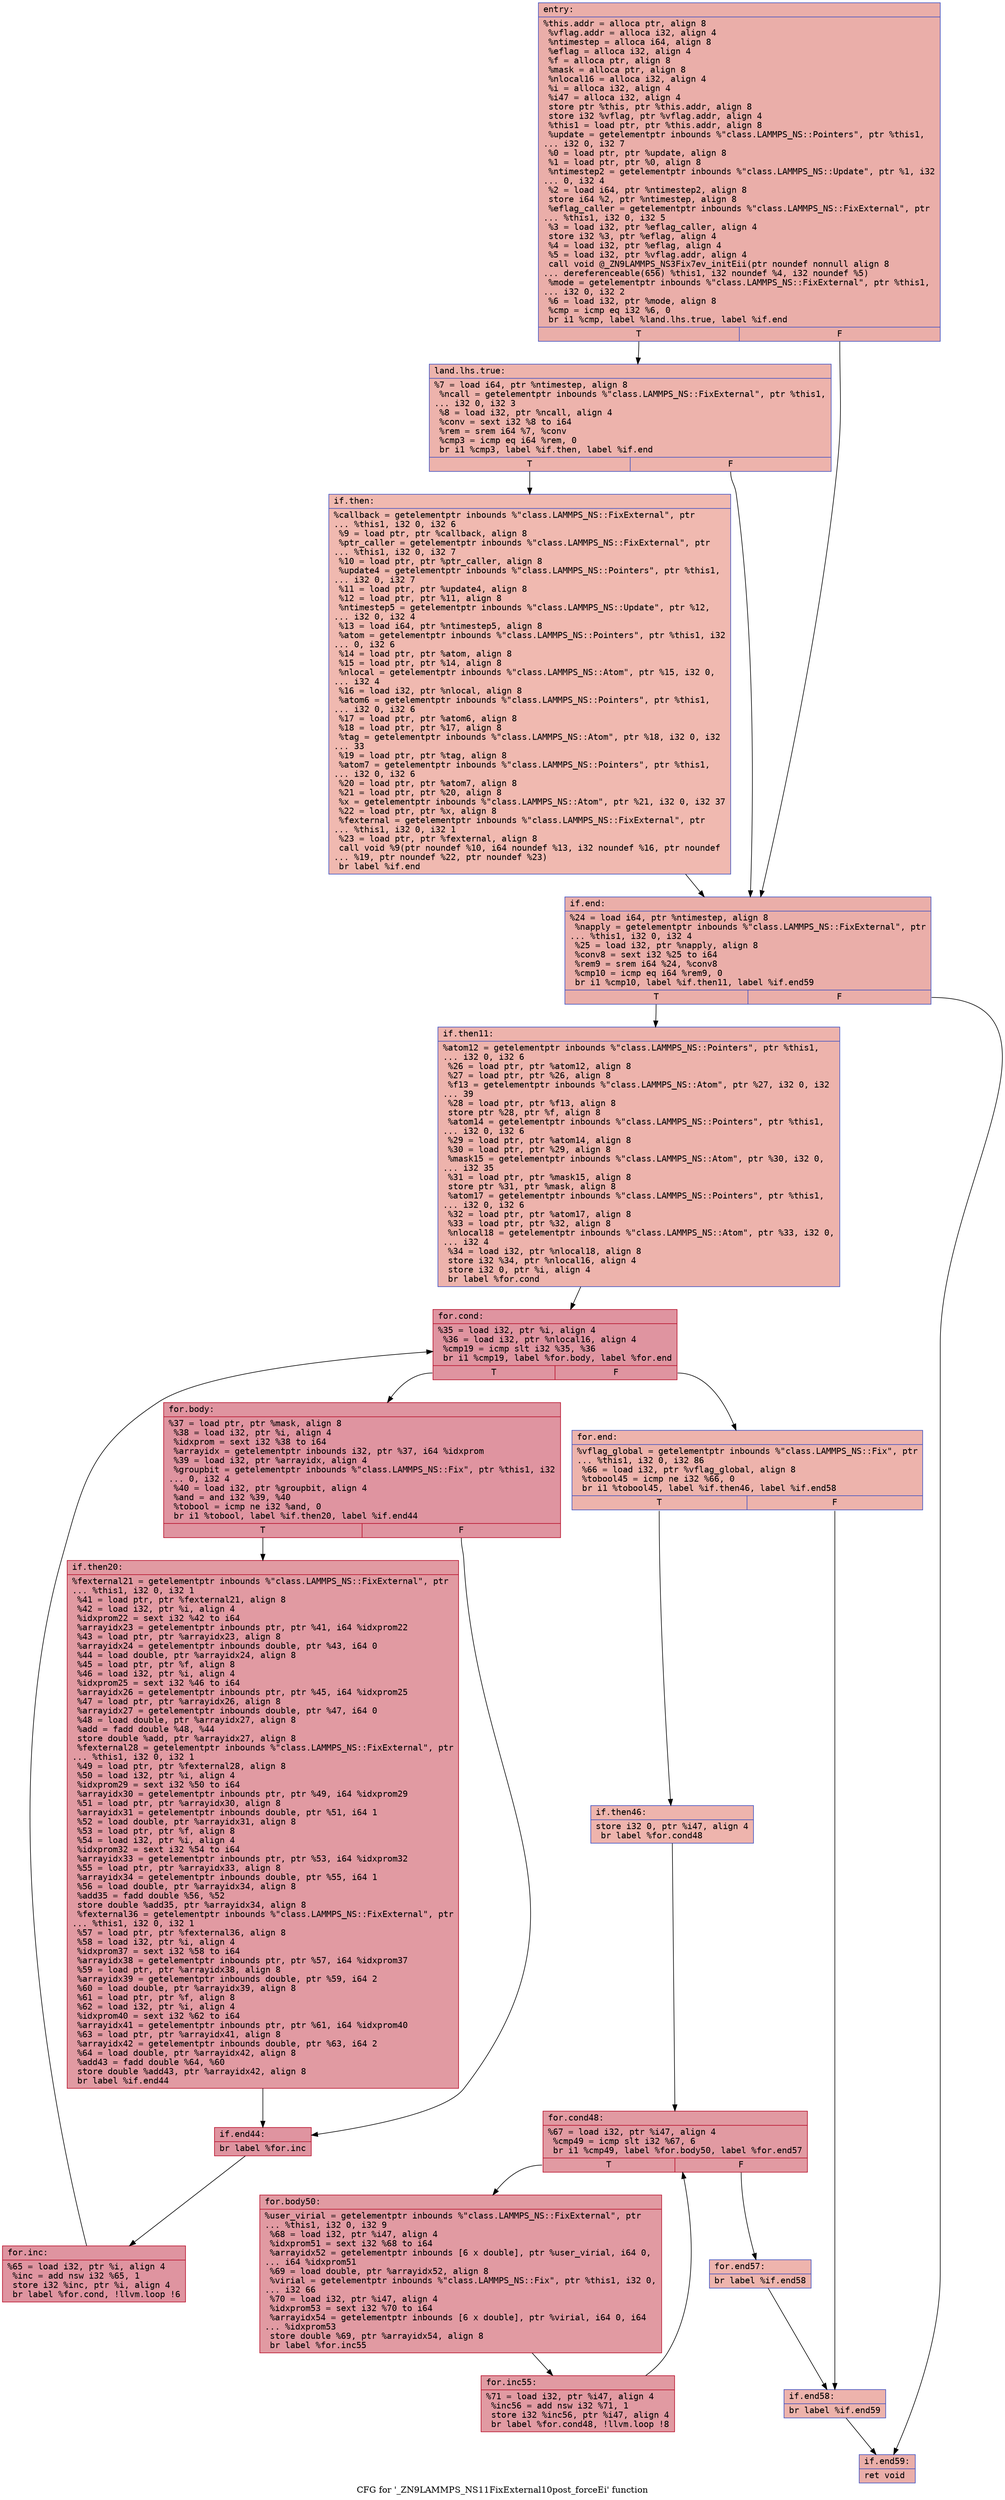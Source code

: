 digraph "CFG for '_ZN9LAMMPS_NS11FixExternal10post_forceEi' function" {
	label="CFG for '_ZN9LAMMPS_NS11FixExternal10post_forceEi' function";

	Node0x5634c6539750 [shape=record,color="#3d50c3ff", style=filled, fillcolor="#d0473d70" fontname="Courier",label="{entry:\l|  %this.addr = alloca ptr, align 8\l  %vflag.addr = alloca i32, align 4\l  %ntimestep = alloca i64, align 8\l  %eflag = alloca i32, align 4\l  %f = alloca ptr, align 8\l  %mask = alloca ptr, align 8\l  %nlocal16 = alloca i32, align 4\l  %i = alloca i32, align 4\l  %i47 = alloca i32, align 4\l  store ptr %this, ptr %this.addr, align 8\l  store i32 %vflag, ptr %vflag.addr, align 4\l  %this1 = load ptr, ptr %this.addr, align 8\l  %update = getelementptr inbounds %\"class.LAMMPS_NS::Pointers\", ptr %this1,\l... i32 0, i32 7\l  %0 = load ptr, ptr %update, align 8\l  %1 = load ptr, ptr %0, align 8\l  %ntimestep2 = getelementptr inbounds %\"class.LAMMPS_NS::Update\", ptr %1, i32\l... 0, i32 4\l  %2 = load i64, ptr %ntimestep2, align 8\l  store i64 %2, ptr %ntimestep, align 8\l  %eflag_caller = getelementptr inbounds %\"class.LAMMPS_NS::FixExternal\", ptr\l... %this1, i32 0, i32 5\l  %3 = load i32, ptr %eflag_caller, align 4\l  store i32 %3, ptr %eflag, align 4\l  %4 = load i32, ptr %eflag, align 4\l  %5 = load i32, ptr %vflag.addr, align 4\l  call void @_ZN9LAMMPS_NS3Fix7ev_initEii(ptr noundef nonnull align 8\l... dereferenceable(656) %this1, i32 noundef %4, i32 noundef %5)\l  %mode = getelementptr inbounds %\"class.LAMMPS_NS::FixExternal\", ptr %this1,\l... i32 0, i32 2\l  %6 = load i32, ptr %mode, align 8\l  %cmp = icmp eq i32 %6, 0\l  br i1 %cmp, label %land.lhs.true, label %if.end\l|{<s0>T|<s1>F}}"];
	Node0x5634c6539750:s0 -> Node0x5634c653aad0[tooltip="entry -> land.lhs.true\nProbability 37.50%" ];
	Node0x5634c6539750:s1 -> Node0x5634c653ab20[tooltip="entry -> if.end\nProbability 62.50%" ];
	Node0x5634c653aad0 [shape=record,color="#3d50c3ff", style=filled, fillcolor="#d6524470" fontname="Courier",label="{land.lhs.true:\l|  %7 = load i64, ptr %ntimestep, align 8\l  %ncall = getelementptr inbounds %\"class.LAMMPS_NS::FixExternal\", ptr %this1,\l... i32 0, i32 3\l  %8 = load i32, ptr %ncall, align 4\l  %conv = sext i32 %8 to i64\l  %rem = srem i64 %7, %conv\l  %cmp3 = icmp eq i64 %rem, 0\l  br i1 %cmp3, label %if.then, label %if.end\l|{<s0>T|<s1>F}}"];
	Node0x5634c653aad0:s0 -> Node0x5634c6528c80[tooltip="land.lhs.true -> if.then\nProbability 37.50%" ];
	Node0x5634c653aad0:s1 -> Node0x5634c653ab20[tooltip="land.lhs.true -> if.end\nProbability 62.50%" ];
	Node0x5634c6528c80 [shape=record,color="#3d50c3ff", style=filled, fillcolor="#de614d70" fontname="Courier",label="{if.then:\l|  %callback = getelementptr inbounds %\"class.LAMMPS_NS::FixExternal\", ptr\l... %this1, i32 0, i32 6\l  %9 = load ptr, ptr %callback, align 8\l  %ptr_caller = getelementptr inbounds %\"class.LAMMPS_NS::FixExternal\", ptr\l... %this1, i32 0, i32 7\l  %10 = load ptr, ptr %ptr_caller, align 8\l  %update4 = getelementptr inbounds %\"class.LAMMPS_NS::Pointers\", ptr %this1,\l... i32 0, i32 7\l  %11 = load ptr, ptr %update4, align 8\l  %12 = load ptr, ptr %11, align 8\l  %ntimestep5 = getelementptr inbounds %\"class.LAMMPS_NS::Update\", ptr %12,\l... i32 0, i32 4\l  %13 = load i64, ptr %ntimestep5, align 8\l  %atom = getelementptr inbounds %\"class.LAMMPS_NS::Pointers\", ptr %this1, i32\l... 0, i32 6\l  %14 = load ptr, ptr %atom, align 8\l  %15 = load ptr, ptr %14, align 8\l  %nlocal = getelementptr inbounds %\"class.LAMMPS_NS::Atom\", ptr %15, i32 0,\l... i32 4\l  %16 = load i32, ptr %nlocal, align 8\l  %atom6 = getelementptr inbounds %\"class.LAMMPS_NS::Pointers\", ptr %this1,\l... i32 0, i32 6\l  %17 = load ptr, ptr %atom6, align 8\l  %18 = load ptr, ptr %17, align 8\l  %tag = getelementptr inbounds %\"class.LAMMPS_NS::Atom\", ptr %18, i32 0, i32\l... 33\l  %19 = load ptr, ptr %tag, align 8\l  %atom7 = getelementptr inbounds %\"class.LAMMPS_NS::Pointers\", ptr %this1,\l... i32 0, i32 6\l  %20 = load ptr, ptr %atom7, align 8\l  %21 = load ptr, ptr %20, align 8\l  %x = getelementptr inbounds %\"class.LAMMPS_NS::Atom\", ptr %21, i32 0, i32 37\l  %22 = load ptr, ptr %x, align 8\l  %fexternal = getelementptr inbounds %\"class.LAMMPS_NS::FixExternal\", ptr\l... %this1, i32 0, i32 1\l  %23 = load ptr, ptr %fexternal, align 8\l  call void %9(ptr noundef %10, i64 noundef %13, i32 noundef %16, ptr noundef\l... %19, ptr noundef %22, ptr noundef %23)\l  br label %if.end\l}"];
	Node0x5634c6528c80 -> Node0x5634c653ab20[tooltip="if.then -> if.end\nProbability 100.00%" ];
	Node0x5634c653ab20 [shape=record,color="#3d50c3ff", style=filled, fillcolor="#d0473d70" fontname="Courier",label="{if.end:\l|  %24 = load i64, ptr %ntimestep, align 8\l  %napply = getelementptr inbounds %\"class.LAMMPS_NS::FixExternal\", ptr\l... %this1, i32 0, i32 4\l  %25 = load i32, ptr %napply, align 8\l  %conv8 = sext i32 %25 to i64\l  %rem9 = srem i64 %24, %conv8\l  %cmp10 = icmp eq i64 %rem9, 0\l  br i1 %cmp10, label %if.then11, label %if.end59\l|{<s0>T|<s1>F}}"];
	Node0x5634c653ab20:s0 -> Node0x5634c652a6b0[tooltip="if.end -> if.then11\nProbability 37.50%" ];
	Node0x5634c653ab20:s1 -> Node0x5634c652a700[tooltip="if.end -> if.end59\nProbability 62.50%" ];
	Node0x5634c652a6b0 [shape=record,color="#3d50c3ff", style=filled, fillcolor="#d6524470" fontname="Courier",label="{if.then11:\l|  %atom12 = getelementptr inbounds %\"class.LAMMPS_NS::Pointers\", ptr %this1,\l... i32 0, i32 6\l  %26 = load ptr, ptr %atom12, align 8\l  %27 = load ptr, ptr %26, align 8\l  %f13 = getelementptr inbounds %\"class.LAMMPS_NS::Atom\", ptr %27, i32 0, i32\l... 39\l  %28 = load ptr, ptr %f13, align 8\l  store ptr %28, ptr %f, align 8\l  %atom14 = getelementptr inbounds %\"class.LAMMPS_NS::Pointers\", ptr %this1,\l... i32 0, i32 6\l  %29 = load ptr, ptr %atom14, align 8\l  %30 = load ptr, ptr %29, align 8\l  %mask15 = getelementptr inbounds %\"class.LAMMPS_NS::Atom\", ptr %30, i32 0,\l... i32 35\l  %31 = load ptr, ptr %mask15, align 8\l  store ptr %31, ptr %mask, align 8\l  %atom17 = getelementptr inbounds %\"class.LAMMPS_NS::Pointers\", ptr %this1,\l... i32 0, i32 6\l  %32 = load ptr, ptr %atom17, align 8\l  %33 = load ptr, ptr %32, align 8\l  %nlocal18 = getelementptr inbounds %\"class.LAMMPS_NS::Atom\", ptr %33, i32 0,\l... i32 4\l  %34 = load i32, ptr %nlocal18, align 8\l  store i32 %34, ptr %nlocal16, align 4\l  store i32 0, ptr %i, align 4\l  br label %for.cond\l}"];
	Node0x5634c652a6b0 -> Node0x5634c653f870[tooltip="if.then11 -> for.cond\nProbability 100.00%" ];
	Node0x5634c653f870 [shape=record,color="#b70d28ff", style=filled, fillcolor="#b70d2870" fontname="Courier",label="{for.cond:\l|  %35 = load i32, ptr %i, align 4\l  %36 = load i32, ptr %nlocal16, align 4\l  %cmp19 = icmp slt i32 %35, %36\l  br i1 %cmp19, label %for.body, label %for.end\l|{<s0>T|<s1>F}}"];
	Node0x5634c653f870:s0 -> Node0x5634c6540130[tooltip="for.cond -> for.body\nProbability 96.88%" ];
	Node0x5634c653f870:s1 -> Node0x5634c65401b0[tooltip="for.cond -> for.end\nProbability 3.12%" ];
	Node0x5634c6540130 [shape=record,color="#b70d28ff", style=filled, fillcolor="#b70d2870" fontname="Courier",label="{for.body:\l|  %37 = load ptr, ptr %mask, align 8\l  %38 = load i32, ptr %i, align 4\l  %idxprom = sext i32 %38 to i64\l  %arrayidx = getelementptr inbounds i32, ptr %37, i64 %idxprom\l  %39 = load i32, ptr %arrayidx, align 4\l  %groupbit = getelementptr inbounds %\"class.LAMMPS_NS::Fix\", ptr %this1, i32\l... 0, i32 4\l  %40 = load i32, ptr %groupbit, align 4\l  %and = and i32 %39, %40\l  %tobool = icmp ne i32 %and, 0\l  br i1 %tobool, label %if.then20, label %if.end44\l|{<s0>T|<s1>F}}"];
	Node0x5634c6540130:s0 -> Node0x5634c6540880[tooltip="for.body -> if.then20\nProbability 62.50%" ];
	Node0x5634c6540130:s1 -> Node0x5634c6540900[tooltip="for.body -> if.end44\nProbability 37.50%" ];
	Node0x5634c6540880 [shape=record,color="#b70d28ff", style=filled, fillcolor="#bb1b2c70" fontname="Courier",label="{if.then20:\l|  %fexternal21 = getelementptr inbounds %\"class.LAMMPS_NS::FixExternal\", ptr\l... %this1, i32 0, i32 1\l  %41 = load ptr, ptr %fexternal21, align 8\l  %42 = load i32, ptr %i, align 4\l  %idxprom22 = sext i32 %42 to i64\l  %arrayidx23 = getelementptr inbounds ptr, ptr %41, i64 %idxprom22\l  %43 = load ptr, ptr %arrayidx23, align 8\l  %arrayidx24 = getelementptr inbounds double, ptr %43, i64 0\l  %44 = load double, ptr %arrayidx24, align 8\l  %45 = load ptr, ptr %f, align 8\l  %46 = load i32, ptr %i, align 4\l  %idxprom25 = sext i32 %46 to i64\l  %arrayidx26 = getelementptr inbounds ptr, ptr %45, i64 %idxprom25\l  %47 = load ptr, ptr %arrayidx26, align 8\l  %arrayidx27 = getelementptr inbounds double, ptr %47, i64 0\l  %48 = load double, ptr %arrayidx27, align 8\l  %add = fadd double %48, %44\l  store double %add, ptr %arrayidx27, align 8\l  %fexternal28 = getelementptr inbounds %\"class.LAMMPS_NS::FixExternal\", ptr\l... %this1, i32 0, i32 1\l  %49 = load ptr, ptr %fexternal28, align 8\l  %50 = load i32, ptr %i, align 4\l  %idxprom29 = sext i32 %50 to i64\l  %arrayidx30 = getelementptr inbounds ptr, ptr %49, i64 %idxprom29\l  %51 = load ptr, ptr %arrayidx30, align 8\l  %arrayidx31 = getelementptr inbounds double, ptr %51, i64 1\l  %52 = load double, ptr %arrayidx31, align 8\l  %53 = load ptr, ptr %f, align 8\l  %54 = load i32, ptr %i, align 4\l  %idxprom32 = sext i32 %54 to i64\l  %arrayidx33 = getelementptr inbounds ptr, ptr %53, i64 %idxprom32\l  %55 = load ptr, ptr %arrayidx33, align 8\l  %arrayidx34 = getelementptr inbounds double, ptr %55, i64 1\l  %56 = load double, ptr %arrayidx34, align 8\l  %add35 = fadd double %56, %52\l  store double %add35, ptr %arrayidx34, align 8\l  %fexternal36 = getelementptr inbounds %\"class.LAMMPS_NS::FixExternal\", ptr\l... %this1, i32 0, i32 1\l  %57 = load ptr, ptr %fexternal36, align 8\l  %58 = load i32, ptr %i, align 4\l  %idxprom37 = sext i32 %58 to i64\l  %arrayidx38 = getelementptr inbounds ptr, ptr %57, i64 %idxprom37\l  %59 = load ptr, ptr %arrayidx38, align 8\l  %arrayidx39 = getelementptr inbounds double, ptr %59, i64 2\l  %60 = load double, ptr %arrayidx39, align 8\l  %61 = load ptr, ptr %f, align 8\l  %62 = load i32, ptr %i, align 4\l  %idxprom40 = sext i32 %62 to i64\l  %arrayidx41 = getelementptr inbounds ptr, ptr %61, i64 %idxprom40\l  %63 = load ptr, ptr %arrayidx41, align 8\l  %arrayidx42 = getelementptr inbounds double, ptr %63, i64 2\l  %64 = load double, ptr %arrayidx42, align 8\l  %add43 = fadd double %64, %60\l  store double %add43, ptr %arrayidx42, align 8\l  br label %if.end44\l}"];
	Node0x5634c6540880 -> Node0x5634c6540900[tooltip="if.then20 -> if.end44\nProbability 100.00%" ];
	Node0x5634c6540900 [shape=record,color="#b70d28ff", style=filled, fillcolor="#b70d2870" fontname="Courier",label="{if.end44:\l|  br label %for.inc\l}"];
	Node0x5634c6540900 -> Node0x5634c6543320[tooltip="if.end44 -> for.inc\nProbability 100.00%" ];
	Node0x5634c6543320 [shape=record,color="#b70d28ff", style=filled, fillcolor="#b70d2870" fontname="Courier",label="{for.inc:\l|  %65 = load i32, ptr %i, align 4\l  %inc = add nsw i32 %65, 1\l  store i32 %inc, ptr %i, align 4\l  br label %for.cond, !llvm.loop !6\l}"];
	Node0x5634c6543320 -> Node0x5634c653f870[tooltip="for.inc -> for.cond\nProbability 100.00%" ];
	Node0x5634c65401b0 [shape=record,color="#3d50c3ff", style=filled, fillcolor="#d6524470" fontname="Courier",label="{for.end:\l|  %vflag_global = getelementptr inbounds %\"class.LAMMPS_NS::Fix\", ptr\l... %this1, i32 0, i32 86\l  %66 = load i32, ptr %vflag_global, align 8\l  %tobool45 = icmp ne i32 %66, 0\l  br i1 %tobool45, label %if.then46, label %if.end58\l|{<s0>T|<s1>F}}"];
	Node0x5634c65401b0:s0 -> Node0x5634c6544340[tooltip="for.end -> if.then46\nProbability 62.50%" ];
	Node0x5634c65401b0:s1 -> Node0x5634c65443c0[tooltip="for.end -> if.end58\nProbability 37.50%" ];
	Node0x5634c6544340 [shape=record,color="#3d50c3ff", style=filled, fillcolor="#d8564670" fontname="Courier",label="{if.then46:\l|  store i32 0, ptr %i47, align 4\l  br label %for.cond48\l}"];
	Node0x5634c6544340 -> Node0x5634c6544590[tooltip="if.then46 -> for.cond48\nProbability 100.00%" ];
	Node0x5634c6544590 [shape=record,color="#b70d28ff", style=filled, fillcolor="#bb1b2c70" fontname="Courier",label="{for.cond48:\l|  %67 = load i32, ptr %i47, align 4\l  %cmp49 = icmp slt i32 %67, 6\l  br i1 %cmp49, label %for.body50, label %for.end57\l|{<s0>T|<s1>F}}"];
	Node0x5634c6544590:s0 -> Node0x5634c65447b0[tooltip="for.cond48 -> for.body50\nProbability 96.88%" ];
	Node0x5634c6544590:s1 -> Node0x5634c6544830[tooltip="for.cond48 -> for.end57\nProbability 3.12%" ];
	Node0x5634c65447b0 [shape=record,color="#b70d28ff", style=filled, fillcolor="#bb1b2c70" fontname="Courier",label="{for.body50:\l|  %user_virial = getelementptr inbounds %\"class.LAMMPS_NS::FixExternal\", ptr\l... %this1, i32 0, i32 9\l  %68 = load i32, ptr %i47, align 4\l  %idxprom51 = sext i32 %68 to i64\l  %arrayidx52 = getelementptr inbounds [6 x double], ptr %user_virial, i64 0,\l... i64 %idxprom51\l  %69 = load double, ptr %arrayidx52, align 8\l  %virial = getelementptr inbounds %\"class.LAMMPS_NS::Fix\", ptr %this1, i32 0,\l... i32 66\l  %70 = load i32, ptr %i47, align 4\l  %idxprom53 = sext i32 %70 to i64\l  %arrayidx54 = getelementptr inbounds [6 x double], ptr %virial, i64 0, i64\l... %idxprom53\l  store double %69, ptr %arrayidx54, align 8\l  br label %for.inc55\l}"];
	Node0x5634c65447b0 -> Node0x5634c653fba0[tooltip="for.body50 -> for.inc55\nProbability 100.00%" ];
	Node0x5634c653fba0 [shape=record,color="#b70d28ff", style=filled, fillcolor="#bb1b2c70" fontname="Courier",label="{for.inc55:\l|  %71 = load i32, ptr %i47, align 4\l  %inc56 = add nsw i32 %71, 1\l  store i32 %inc56, ptr %i47, align 4\l  br label %for.cond48, !llvm.loop !8\l}"];
	Node0x5634c653fba0 -> Node0x5634c6544590[tooltip="for.inc55 -> for.cond48\nProbability 100.00%" ];
	Node0x5634c6544830 [shape=record,color="#3d50c3ff", style=filled, fillcolor="#d8564670" fontname="Courier",label="{for.end57:\l|  br label %if.end58\l}"];
	Node0x5634c6544830 -> Node0x5634c65443c0[tooltip="for.end57 -> if.end58\nProbability 100.00%" ];
	Node0x5634c65443c0 [shape=record,color="#3d50c3ff", style=filled, fillcolor="#d6524470" fontname="Courier",label="{if.end58:\l|  br label %if.end59\l}"];
	Node0x5634c65443c0 -> Node0x5634c652a700[tooltip="if.end58 -> if.end59\nProbability 100.00%" ];
	Node0x5634c652a700 [shape=record,color="#3d50c3ff", style=filled, fillcolor="#d0473d70" fontname="Courier",label="{if.end59:\l|  ret void\l}"];
}
